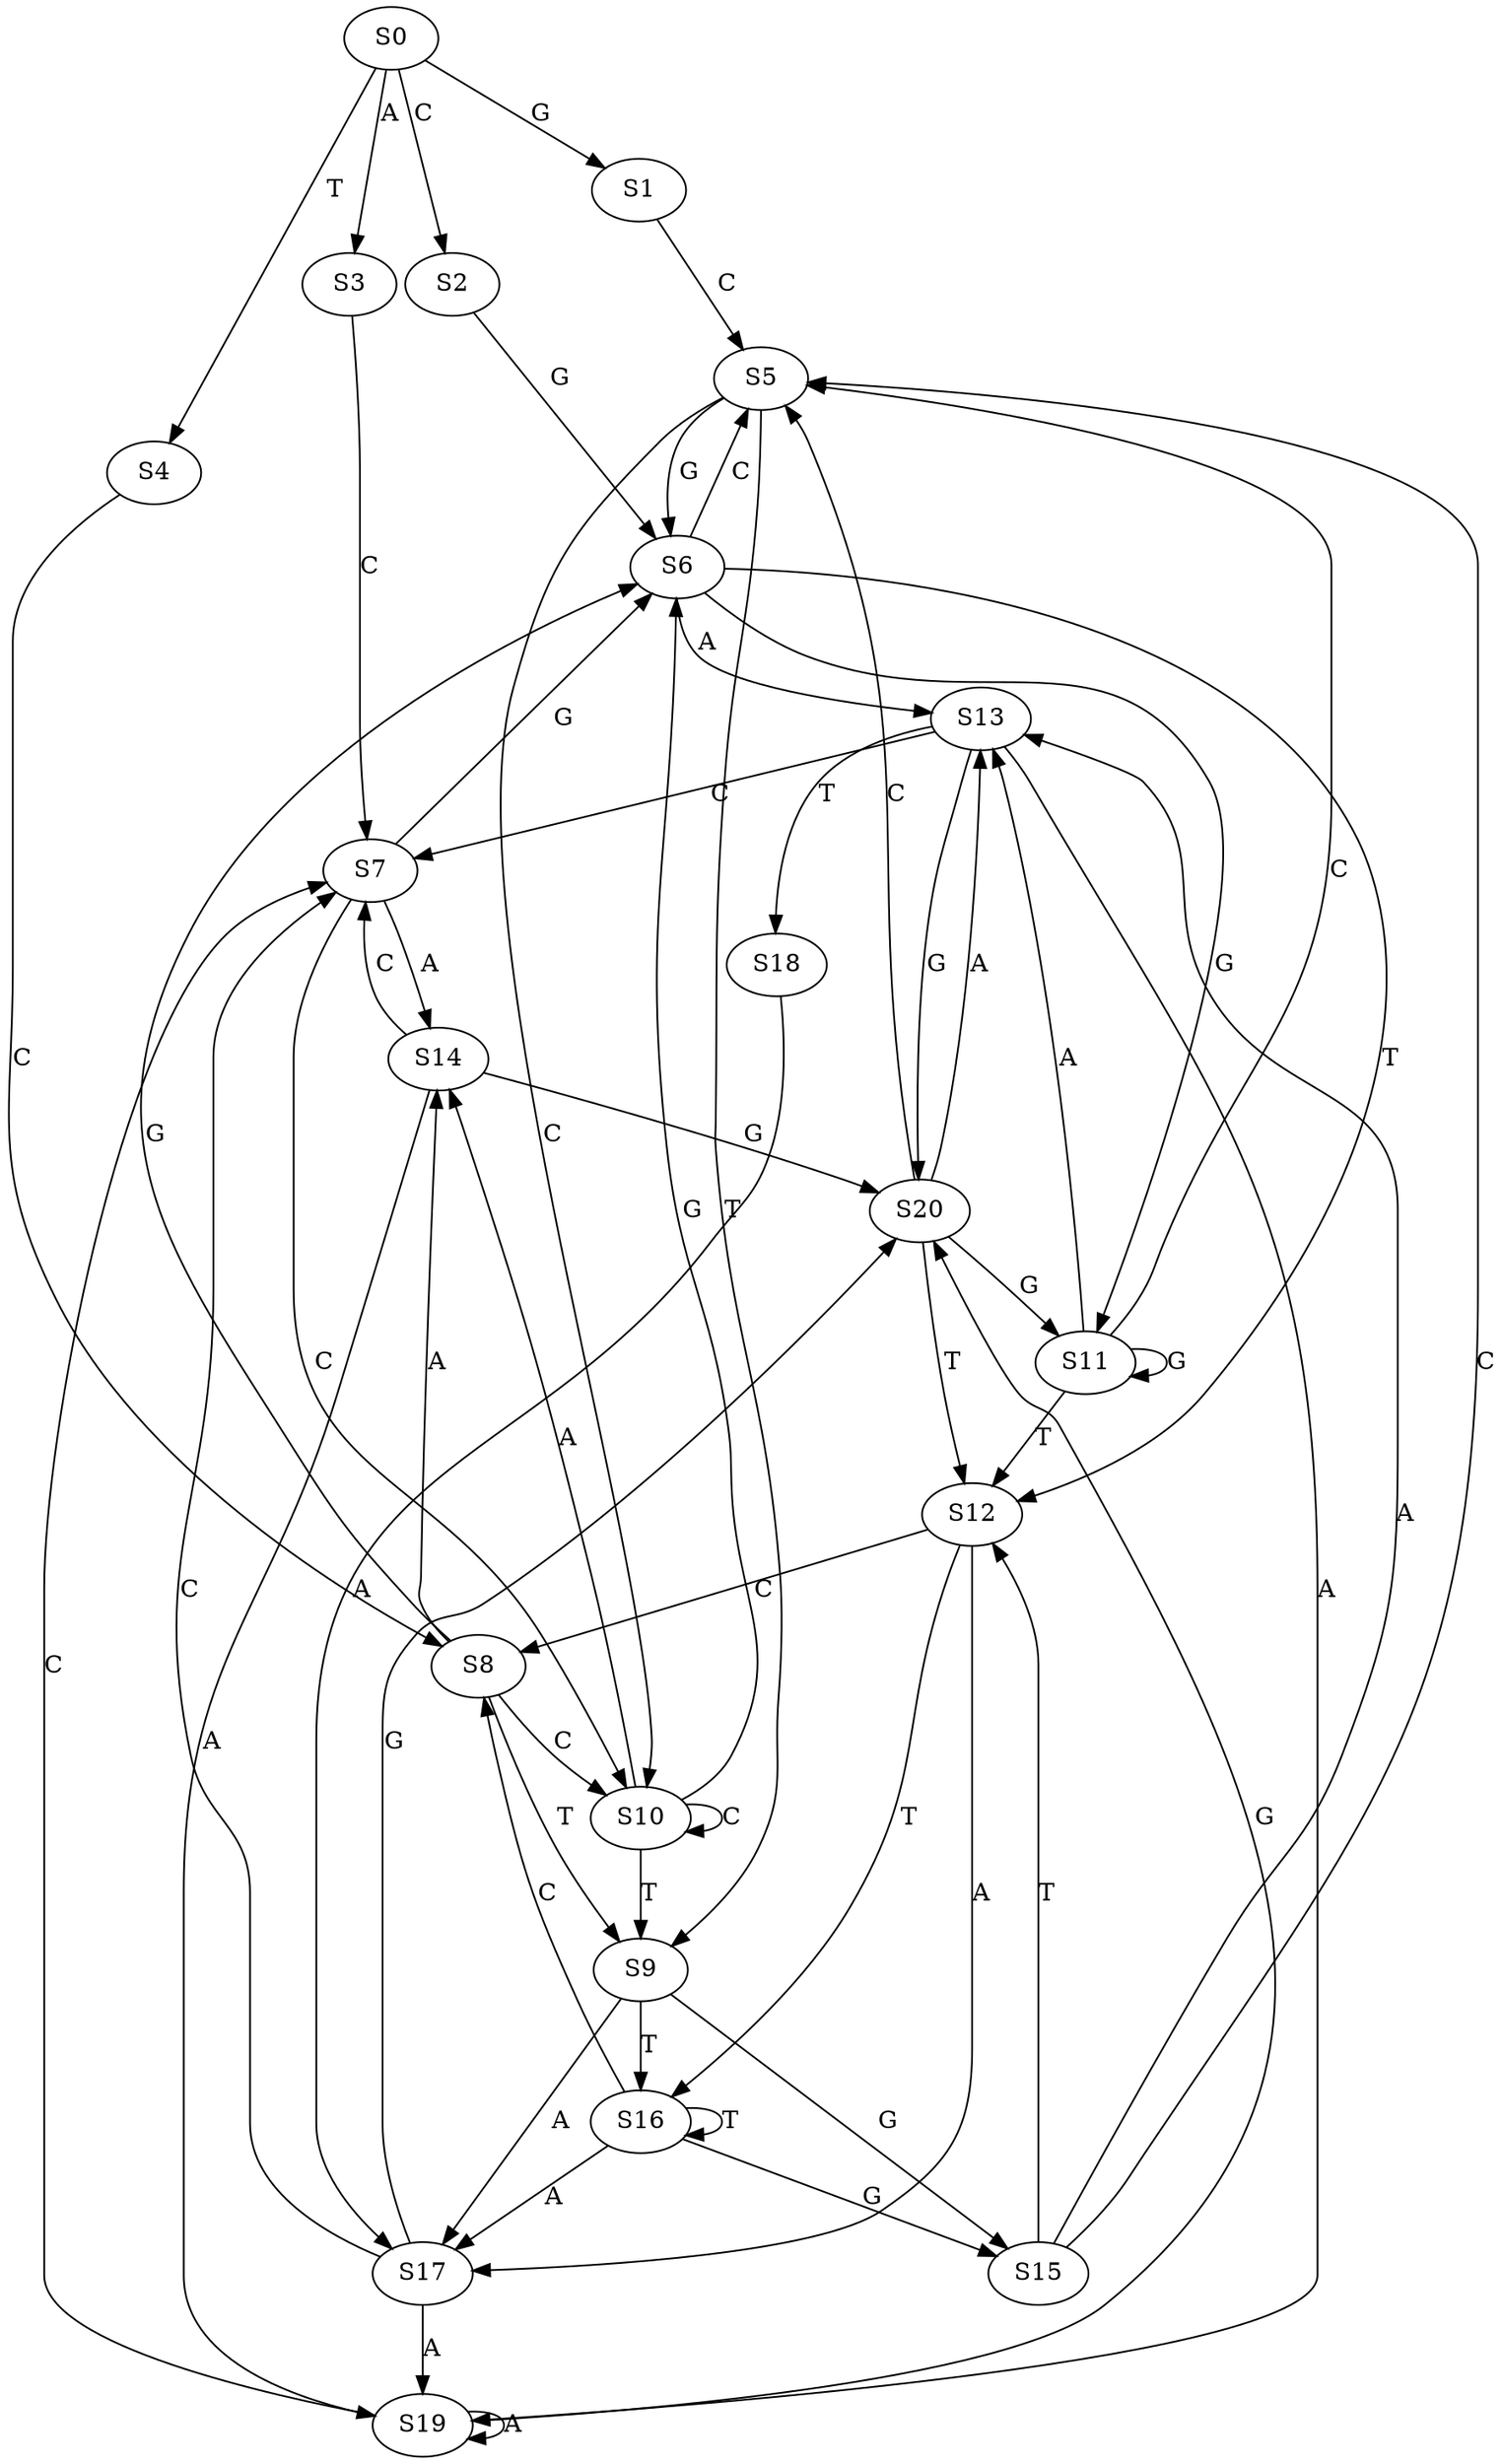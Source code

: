 strict digraph  {
	S0 -> S1 [ label = G ];
	S0 -> S2 [ label = C ];
	S0 -> S3 [ label = A ];
	S0 -> S4 [ label = T ];
	S1 -> S5 [ label = C ];
	S2 -> S6 [ label = G ];
	S3 -> S7 [ label = C ];
	S4 -> S8 [ label = C ];
	S5 -> S9 [ label = T ];
	S5 -> S10 [ label = C ];
	S5 -> S6 [ label = G ];
	S6 -> S11 [ label = G ];
	S6 -> S12 [ label = T ];
	S6 -> S13 [ label = A ];
	S6 -> S5 [ label = C ];
	S7 -> S6 [ label = G ];
	S7 -> S10 [ label = C ];
	S7 -> S14 [ label = A ];
	S8 -> S14 [ label = A ];
	S8 -> S9 [ label = T ];
	S8 -> S10 [ label = C ];
	S8 -> S6 [ label = G ];
	S9 -> S15 [ label = G ];
	S9 -> S16 [ label = T ];
	S9 -> S17 [ label = A ];
	S10 -> S6 [ label = G ];
	S10 -> S10 [ label = C ];
	S10 -> S9 [ label = T ];
	S10 -> S14 [ label = A ];
	S11 -> S12 [ label = T ];
	S11 -> S13 [ label = A ];
	S11 -> S5 [ label = C ];
	S11 -> S11 [ label = G ];
	S12 -> S17 [ label = A ];
	S12 -> S16 [ label = T ];
	S12 -> S8 [ label = C ];
	S13 -> S7 [ label = C ];
	S13 -> S18 [ label = T ];
	S13 -> S19 [ label = A ];
	S13 -> S20 [ label = G ];
	S14 -> S20 [ label = G ];
	S14 -> S7 [ label = C ];
	S14 -> S19 [ label = A ];
	S15 -> S13 [ label = A ];
	S15 -> S12 [ label = T ];
	S15 -> S5 [ label = C ];
	S16 -> S8 [ label = C ];
	S16 -> S16 [ label = T ];
	S16 -> S15 [ label = G ];
	S16 -> S17 [ label = A ];
	S17 -> S20 [ label = G ];
	S17 -> S7 [ label = C ];
	S17 -> S19 [ label = A ];
	S18 -> S17 [ label = A ];
	S19 -> S7 [ label = C ];
	S19 -> S19 [ label = A ];
	S19 -> S20 [ label = G ];
	S20 -> S13 [ label = A ];
	S20 -> S12 [ label = T ];
	S20 -> S11 [ label = G ];
	S20 -> S5 [ label = C ];
}
